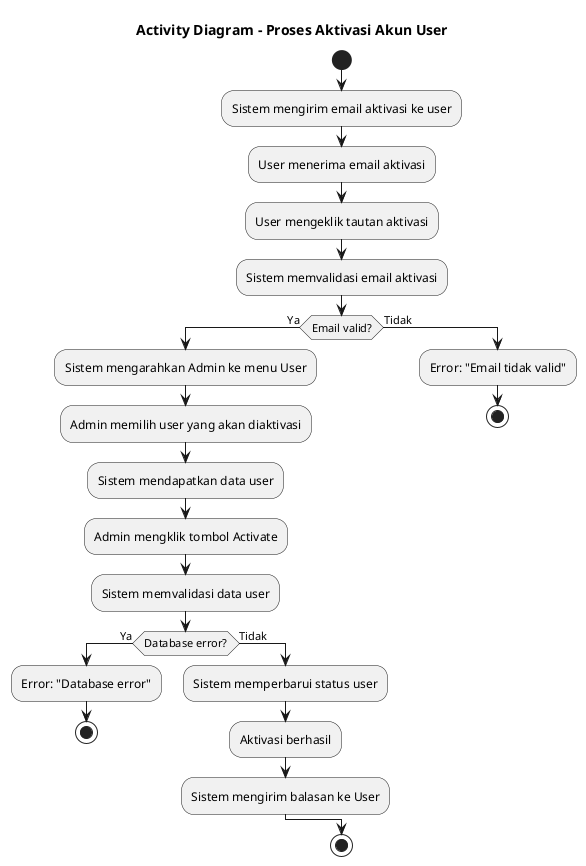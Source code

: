 @startuml
title Activity Diagram - Proses Aktivasi Akun User
start

:Sistem mengirim email aktivasi ke user;

:User menerima email aktivasi;
:User mengeklik tautan aktivasi;

:Sistem memvalidasi email aktivasi;

if (Email valid?) then (Ya)
    :Sistem mengarahkan Admin ke menu User;
    :Admin memilih user yang akan diaktivasi;
    :Sistem mendapatkan data user;
    :Admin mengklik tombol Activate;
    :Sistem memvalidasi data user;

    if (Database error?) then (Ya)
        :Error: "Database error";
        stop
    else (Tidak)
        :Sistem memperbarui status user;
        :Aktivasi berhasil;
        :Sistem mengirim balasan ke User;
    endif
else (Tidak)
    :Error: "Email tidak valid";
    stop
endif

stop
@enduml
